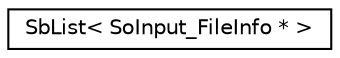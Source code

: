 digraph "Graphical Class Hierarchy"
{
 // LATEX_PDF_SIZE
  edge [fontname="Helvetica",fontsize="10",labelfontname="Helvetica",labelfontsize="10"];
  node [fontname="Helvetica",fontsize="10",shape=record];
  rankdir="LR";
  Node0 [label="SbList\< SoInput_FileInfo * \>",height=0.2,width=0.4,color="black", fillcolor="white", style="filled",URL="$classSbList.html",tooltip=" "];
}
